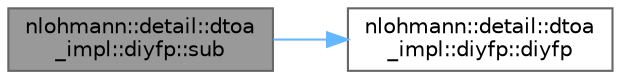 digraph "nlohmann::detail::dtoa_impl::diyfp::sub"
{
 // LATEX_PDF_SIZE
  bgcolor="transparent";
  edge [fontname=Helvetica,fontsize=10,labelfontname=Helvetica,labelfontsize=10];
  node [fontname=Helvetica,fontsize=10,shape=box,height=0.2,width=0.4];
  rankdir="LR";
  Node1 [id="Node000001",label="nlohmann::detail::dtoa\l_impl::diyfp::sub",height=0.2,width=0.4,color="gray40", fillcolor="grey60", style="filled", fontcolor="black",tooltip="returns x - y"];
  Node1 -> Node2 [id="edge2_Node000001_Node000002",color="steelblue1",style="solid",tooltip=" "];
  Node2 [id="Node000002",label="nlohmann::detail::dtoa\l_impl::diyfp::diyfp",height=0.2,width=0.4,color="grey40", fillcolor="white", style="filled",URL="$structnlohmann_1_1detail_1_1dtoa__impl_1_1diyfp.html#ad8798a8823a49c8412f0fada9892c918",tooltip=" "];
}
